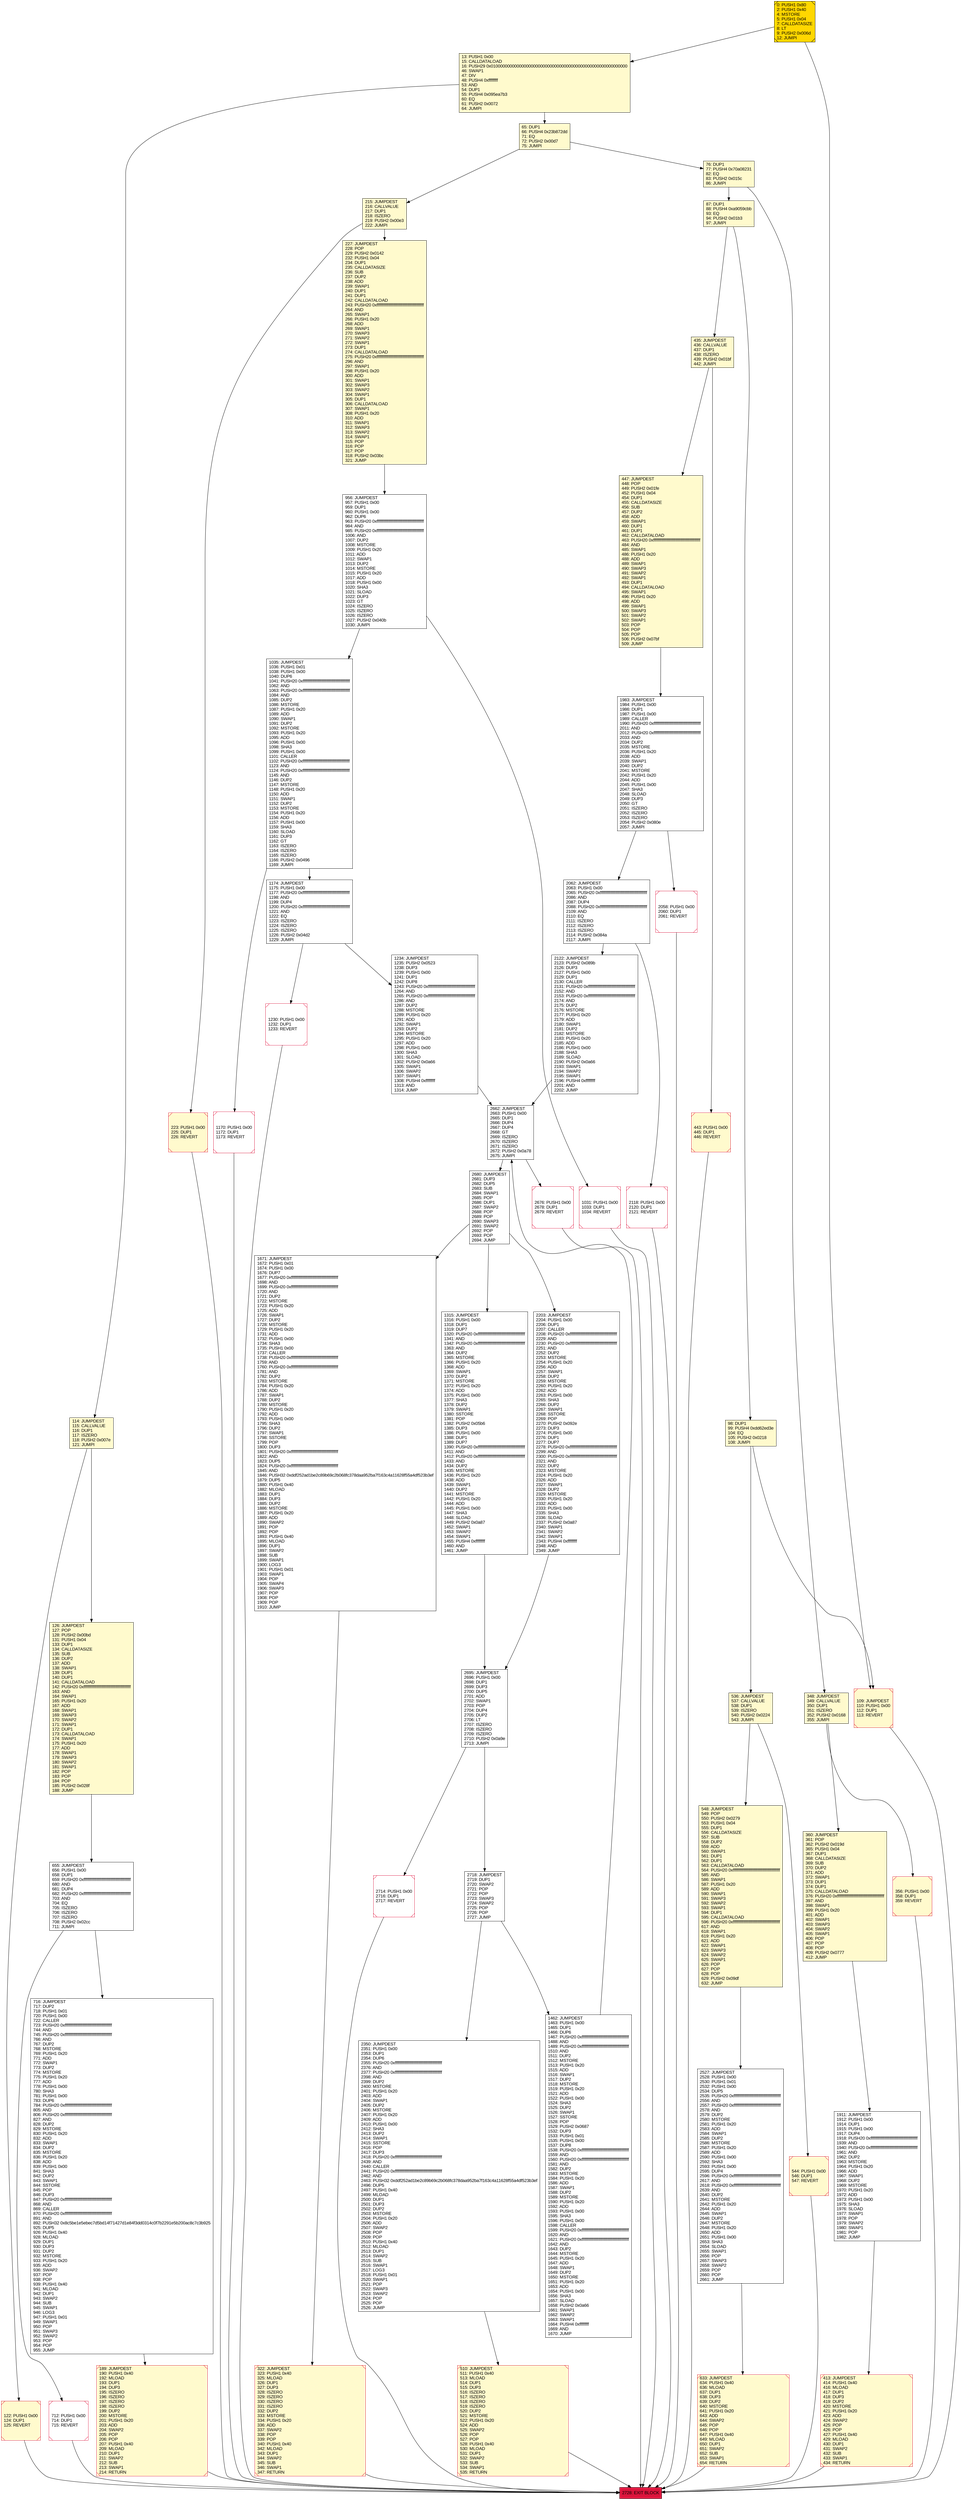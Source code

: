 digraph G {
bgcolor=transparent rankdir=UD;
node [shape=box style=filled color=black fillcolor=white fontname=arial fontcolor=black];
189 [label="189: JUMPDEST\l190: PUSH1 0x40\l192: MLOAD\l193: DUP1\l194: DUP3\l195: ISZERO\l196: ISZERO\l197: ISZERO\l198: ISZERO\l199: DUP2\l200: MSTORE\l201: PUSH1 0x20\l203: ADD\l204: SWAP2\l205: POP\l206: POP\l207: PUSH1 0x40\l209: MLOAD\l210: DUP1\l211: SWAP2\l212: SUB\l213: SWAP1\l214: RETURN\l" fillcolor=lemonchiffon shape=Msquare color=crimson ];
544 [label="544: PUSH1 0x00\l546: DUP1\l547: REVERT\l" fillcolor=lemonchiffon shape=Msquare color=crimson ];
215 [label="215: JUMPDEST\l216: CALLVALUE\l217: DUP1\l218: ISZERO\l219: PUSH2 0x00e3\l222: JUMPI\l" fillcolor=lemonchiffon ];
348 [label="348: JUMPDEST\l349: CALLVALUE\l350: DUP1\l351: ISZERO\l352: PUSH2 0x0168\l355: JUMPI\l" fillcolor=lemonchiffon ];
435 [label="435: JUMPDEST\l436: CALLVALUE\l437: DUP1\l438: ISZERO\l439: PUSH2 0x01bf\l442: JUMPI\l" fillcolor=lemonchiffon ];
956 [label="956: JUMPDEST\l957: PUSH1 0x00\l959: DUP1\l960: PUSH1 0x00\l962: DUP6\l963: PUSH20 0xffffffffffffffffffffffffffffffffffffffff\l984: AND\l985: PUSH20 0xffffffffffffffffffffffffffffffffffffffff\l1006: AND\l1007: DUP2\l1008: MSTORE\l1009: PUSH1 0x20\l1011: ADD\l1012: SWAP1\l1013: DUP2\l1014: MSTORE\l1015: PUSH1 0x20\l1017: ADD\l1018: PUSH1 0x00\l1020: SHA3\l1021: SLOAD\l1022: DUP3\l1023: GT\l1024: ISZERO\l1025: ISZERO\l1026: ISZERO\l1027: PUSH2 0x040b\l1030: JUMPI\l" ];
1234 [label="1234: JUMPDEST\l1235: PUSH2 0x0523\l1238: DUP3\l1239: PUSH1 0x00\l1241: DUP1\l1242: DUP8\l1243: PUSH20 0xffffffffffffffffffffffffffffffffffffffff\l1264: AND\l1265: PUSH20 0xffffffffffffffffffffffffffffffffffffffff\l1286: AND\l1287: DUP2\l1288: MSTORE\l1289: PUSH1 0x20\l1291: ADD\l1292: SWAP1\l1293: DUP2\l1294: MSTORE\l1295: PUSH1 0x20\l1297: ADD\l1298: PUSH1 0x00\l1300: SHA3\l1301: SLOAD\l1302: PUSH2 0x0a66\l1305: SWAP1\l1306: SWAP2\l1307: SWAP1\l1308: PUSH4 0xffffffff\l1313: AND\l1314: JUMP\l" ];
2122 [label="2122: JUMPDEST\l2123: PUSH2 0x089b\l2126: DUP3\l2127: PUSH1 0x00\l2129: DUP1\l2130: CALLER\l2131: PUSH20 0xffffffffffffffffffffffffffffffffffffffff\l2152: AND\l2153: PUSH20 0xffffffffffffffffffffffffffffffffffffffff\l2174: AND\l2175: DUP2\l2176: MSTORE\l2177: PUSH1 0x20\l2179: ADD\l2180: SWAP1\l2181: DUP2\l2182: MSTORE\l2183: PUSH1 0x20\l2185: ADD\l2186: PUSH1 0x00\l2188: SHA3\l2189: SLOAD\l2190: PUSH2 0x0a66\l2193: SWAP1\l2194: SWAP2\l2195: SWAP1\l2196: PUSH4 0xffffffff\l2201: AND\l2202: JUMP\l" ];
13 [label="13: PUSH1 0x00\l15: CALLDATALOAD\l16: PUSH29 0x0100000000000000000000000000000000000000000000000000000000\l46: SWAP1\l47: DIV\l48: PUSH4 0xffffffff\l53: AND\l54: DUP1\l55: PUSH4 0x095ea7b3\l60: EQ\l61: PUSH2 0x0072\l64: JUMPI\l" fillcolor=lemonchiffon ];
443 [label="443: PUSH1 0x00\l445: DUP1\l446: REVERT\l" fillcolor=lemonchiffon shape=Msquare color=crimson ];
1031 [label="1031: PUSH1 0x00\l1033: DUP1\l1034: REVERT\l" shape=Msquare color=crimson ];
1315 [label="1315: JUMPDEST\l1316: PUSH1 0x00\l1318: DUP1\l1319: DUP7\l1320: PUSH20 0xffffffffffffffffffffffffffffffffffffffff\l1341: AND\l1342: PUSH20 0xffffffffffffffffffffffffffffffffffffffff\l1363: AND\l1364: DUP2\l1365: MSTORE\l1366: PUSH1 0x20\l1368: ADD\l1369: SWAP1\l1370: DUP2\l1371: MSTORE\l1372: PUSH1 0x20\l1374: ADD\l1375: PUSH1 0x00\l1377: SHA3\l1378: DUP2\l1379: SWAP1\l1380: SSTORE\l1381: POP\l1382: PUSH2 0x05b6\l1385: DUP3\l1386: PUSH1 0x00\l1388: DUP1\l1389: DUP7\l1390: PUSH20 0xffffffffffffffffffffffffffffffffffffffff\l1411: AND\l1412: PUSH20 0xffffffffffffffffffffffffffffffffffffffff\l1433: AND\l1434: DUP2\l1435: MSTORE\l1436: PUSH1 0x20\l1438: ADD\l1439: SWAP1\l1440: DUP2\l1441: MSTORE\l1442: PUSH1 0x20\l1444: ADD\l1445: PUSH1 0x00\l1447: SHA3\l1448: SLOAD\l1449: PUSH2 0x0a87\l1452: SWAP1\l1453: SWAP2\l1454: SWAP1\l1455: PUSH4 0xffffffff\l1460: AND\l1461: JUMP\l" ];
2728 [label="2728: EXIT BLOCK\l" fillcolor=crimson ];
1671 [label="1671: JUMPDEST\l1672: PUSH1 0x01\l1674: PUSH1 0x00\l1676: DUP7\l1677: PUSH20 0xffffffffffffffffffffffffffffffffffffffff\l1698: AND\l1699: PUSH20 0xffffffffffffffffffffffffffffffffffffffff\l1720: AND\l1721: DUP2\l1722: MSTORE\l1723: PUSH1 0x20\l1725: ADD\l1726: SWAP1\l1727: DUP2\l1728: MSTORE\l1729: PUSH1 0x20\l1731: ADD\l1732: PUSH1 0x00\l1734: SHA3\l1735: PUSH1 0x00\l1737: CALLER\l1738: PUSH20 0xffffffffffffffffffffffffffffffffffffffff\l1759: AND\l1760: PUSH20 0xffffffffffffffffffffffffffffffffffffffff\l1781: AND\l1782: DUP2\l1783: MSTORE\l1784: PUSH1 0x20\l1786: ADD\l1787: SWAP1\l1788: DUP2\l1789: MSTORE\l1790: PUSH1 0x20\l1792: ADD\l1793: PUSH1 0x00\l1795: SHA3\l1796: DUP2\l1797: SWAP1\l1798: SSTORE\l1799: POP\l1800: DUP3\l1801: PUSH20 0xffffffffffffffffffffffffffffffffffffffff\l1822: AND\l1823: DUP5\l1824: PUSH20 0xffffffffffffffffffffffffffffffffffffffff\l1845: AND\l1846: PUSH32 0xddf252ad1be2c89b69c2b068fc378daa952ba7f163c4a11628f55a4df523b3ef\l1879: DUP5\l1880: PUSH1 0x40\l1882: MLOAD\l1883: DUP1\l1884: DUP3\l1885: DUP2\l1886: MSTORE\l1887: PUSH1 0x20\l1889: ADD\l1890: SWAP2\l1891: POP\l1892: POP\l1893: PUSH1 0x40\l1895: MLOAD\l1896: DUP1\l1897: SWAP2\l1898: SUB\l1899: SWAP1\l1900: LOG3\l1901: PUSH1 0x01\l1903: SWAP1\l1904: POP\l1905: SWAP4\l1906: SWAP3\l1907: POP\l1908: POP\l1909: POP\l1910: JUMP\l" ];
548 [label="548: JUMPDEST\l549: POP\l550: PUSH2 0x0279\l553: PUSH1 0x04\l555: DUP1\l556: CALLDATASIZE\l557: SUB\l558: DUP2\l559: ADD\l560: SWAP1\l561: DUP1\l562: DUP1\l563: CALLDATALOAD\l564: PUSH20 0xffffffffffffffffffffffffffffffffffffffff\l585: AND\l586: SWAP1\l587: PUSH1 0x20\l589: ADD\l590: SWAP1\l591: SWAP3\l592: SWAP2\l593: SWAP1\l594: DUP1\l595: CALLDATALOAD\l596: PUSH20 0xffffffffffffffffffffffffffffffffffffffff\l617: AND\l618: SWAP1\l619: PUSH1 0x20\l621: ADD\l622: SWAP1\l623: SWAP3\l624: SWAP2\l625: SWAP1\l626: POP\l627: POP\l628: POP\l629: PUSH2 0x09df\l632: JUMP\l" fillcolor=lemonchiffon ];
2058 [label="2058: PUSH1 0x00\l2060: DUP1\l2061: REVERT\l" shape=Msquare color=crimson ];
413 [label="413: JUMPDEST\l414: PUSH1 0x40\l416: MLOAD\l417: DUP1\l418: DUP3\l419: DUP2\l420: MSTORE\l421: PUSH1 0x20\l423: ADD\l424: SWAP2\l425: POP\l426: POP\l427: PUSH1 0x40\l429: MLOAD\l430: DUP1\l431: SWAP2\l432: SUB\l433: SWAP1\l434: RETURN\l" fillcolor=lemonchiffon shape=Msquare color=crimson ];
1170 [label="1170: PUSH1 0x00\l1172: DUP1\l1173: REVERT\l" shape=Msquare color=crimson ];
76 [label="76: DUP1\l77: PUSH4 0x70a08231\l82: EQ\l83: PUSH2 0x015c\l86: JUMPI\l" fillcolor=lemonchiffon ];
536 [label="536: JUMPDEST\l537: CALLVALUE\l538: DUP1\l539: ISZERO\l540: PUSH2 0x0224\l543: JUMPI\l" fillcolor=lemonchiffon ];
2714 [label="2714: PUSH1 0x00\l2716: DUP1\l2717: REVERT\l" shape=Msquare color=crimson ];
655 [label="655: JUMPDEST\l656: PUSH1 0x00\l658: DUP1\l659: PUSH20 0xffffffffffffffffffffffffffffffffffffffff\l680: AND\l681: DUP4\l682: PUSH20 0xffffffffffffffffffffffffffffffffffffffff\l703: AND\l704: EQ\l705: ISZERO\l706: ISZERO\l707: ISZERO\l708: PUSH2 0x02cc\l711: JUMPI\l" ];
2203 [label="2203: JUMPDEST\l2204: PUSH1 0x00\l2206: DUP1\l2207: CALLER\l2208: PUSH20 0xffffffffffffffffffffffffffffffffffffffff\l2229: AND\l2230: PUSH20 0xffffffffffffffffffffffffffffffffffffffff\l2251: AND\l2252: DUP2\l2253: MSTORE\l2254: PUSH1 0x20\l2256: ADD\l2257: SWAP1\l2258: DUP2\l2259: MSTORE\l2260: PUSH1 0x20\l2262: ADD\l2263: PUSH1 0x00\l2265: SHA3\l2266: DUP2\l2267: SWAP1\l2268: SSTORE\l2269: POP\l2270: PUSH2 0x092e\l2273: DUP3\l2274: PUSH1 0x00\l2276: DUP1\l2277: DUP7\l2278: PUSH20 0xffffffffffffffffffffffffffffffffffffffff\l2299: AND\l2300: PUSH20 0xffffffffffffffffffffffffffffffffffffffff\l2321: AND\l2322: DUP2\l2323: MSTORE\l2324: PUSH1 0x20\l2326: ADD\l2327: SWAP1\l2328: DUP2\l2329: MSTORE\l2330: PUSH1 0x20\l2332: ADD\l2333: PUSH1 0x00\l2335: SHA3\l2336: SLOAD\l2337: PUSH2 0x0a87\l2340: SWAP1\l2341: SWAP2\l2342: SWAP1\l2343: PUSH4 0xffffffff\l2348: AND\l2349: JUMP\l" ];
510 [label="510: JUMPDEST\l511: PUSH1 0x40\l513: MLOAD\l514: DUP1\l515: DUP3\l516: ISZERO\l517: ISZERO\l518: ISZERO\l519: ISZERO\l520: DUP2\l521: MSTORE\l522: PUSH1 0x20\l524: ADD\l525: SWAP2\l526: POP\l527: POP\l528: PUSH1 0x40\l530: MLOAD\l531: DUP1\l532: SWAP2\l533: SUB\l534: SWAP1\l535: RETURN\l" fillcolor=lemonchiffon shape=Msquare color=crimson ];
2062 [label="2062: JUMPDEST\l2063: PUSH1 0x00\l2065: PUSH20 0xffffffffffffffffffffffffffffffffffffffff\l2086: AND\l2087: DUP4\l2088: PUSH20 0xffffffffffffffffffffffffffffffffffffffff\l2109: AND\l2110: EQ\l2111: ISZERO\l2112: ISZERO\l2113: ISZERO\l2114: PUSH2 0x084a\l2117: JUMPI\l" ];
356 [label="356: PUSH1 0x00\l358: DUP1\l359: REVERT\l" fillcolor=lemonchiffon shape=Msquare color=crimson ];
2662 [label="2662: JUMPDEST\l2663: PUSH1 0x00\l2665: DUP1\l2666: DUP4\l2667: DUP4\l2668: GT\l2669: ISZERO\l2670: ISZERO\l2671: ISZERO\l2672: PUSH2 0x0a78\l2675: JUMPI\l" ];
1462 [label="1462: JUMPDEST\l1463: PUSH1 0x00\l1465: DUP1\l1466: DUP6\l1467: PUSH20 0xffffffffffffffffffffffffffffffffffffffff\l1488: AND\l1489: PUSH20 0xffffffffffffffffffffffffffffffffffffffff\l1510: AND\l1511: DUP2\l1512: MSTORE\l1513: PUSH1 0x20\l1515: ADD\l1516: SWAP1\l1517: DUP2\l1518: MSTORE\l1519: PUSH1 0x20\l1521: ADD\l1522: PUSH1 0x00\l1524: SHA3\l1525: DUP2\l1526: SWAP1\l1527: SSTORE\l1528: POP\l1529: PUSH2 0x0687\l1532: DUP3\l1533: PUSH1 0x01\l1535: PUSH1 0x00\l1537: DUP8\l1538: PUSH20 0xffffffffffffffffffffffffffffffffffffffff\l1559: AND\l1560: PUSH20 0xffffffffffffffffffffffffffffffffffffffff\l1581: AND\l1582: DUP2\l1583: MSTORE\l1584: PUSH1 0x20\l1586: ADD\l1587: SWAP1\l1588: DUP2\l1589: MSTORE\l1590: PUSH1 0x20\l1592: ADD\l1593: PUSH1 0x00\l1595: SHA3\l1596: PUSH1 0x00\l1598: CALLER\l1599: PUSH20 0xffffffffffffffffffffffffffffffffffffffff\l1620: AND\l1621: PUSH20 0xffffffffffffffffffffffffffffffffffffffff\l1642: AND\l1643: DUP2\l1644: MSTORE\l1645: PUSH1 0x20\l1647: ADD\l1648: SWAP1\l1649: DUP2\l1650: MSTORE\l1651: PUSH1 0x20\l1653: ADD\l1654: PUSH1 0x00\l1656: SHA3\l1657: SLOAD\l1658: PUSH2 0x0a66\l1661: SWAP1\l1662: SWAP2\l1663: SWAP1\l1664: PUSH4 0xffffffff\l1669: AND\l1670: JUMP\l" ];
1035 [label="1035: JUMPDEST\l1036: PUSH1 0x01\l1038: PUSH1 0x00\l1040: DUP6\l1041: PUSH20 0xffffffffffffffffffffffffffffffffffffffff\l1062: AND\l1063: PUSH20 0xffffffffffffffffffffffffffffffffffffffff\l1084: AND\l1085: DUP2\l1086: MSTORE\l1087: PUSH1 0x20\l1089: ADD\l1090: SWAP1\l1091: DUP2\l1092: MSTORE\l1093: PUSH1 0x20\l1095: ADD\l1096: PUSH1 0x00\l1098: SHA3\l1099: PUSH1 0x00\l1101: CALLER\l1102: PUSH20 0xffffffffffffffffffffffffffffffffffffffff\l1123: AND\l1124: PUSH20 0xffffffffffffffffffffffffffffffffffffffff\l1145: AND\l1146: DUP2\l1147: MSTORE\l1148: PUSH1 0x20\l1150: ADD\l1151: SWAP1\l1152: DUP2\l1153: MSTORE\l1154: PUSH1 0x20\l1156: ADD\l1157: PUSH1 0x00\l1159: SHA3\l1160: SLOAD\l1161: DUP3\l1162: GT\l1163: ISZERO\l1164: ISZERO\l1165: ISZERO\l1166: PUSH2 0x0496\l1169: JUMPI\l" ];
633 [label="633: JUMPDEST\l634: PUSH1 0x40\l636: MLOAD\l637: DUP1\l638: DUP3\l639: DUP2\l640: MSTORE\l641: PUSH1 0x20\l643: ADD\l644: SWAP2\l645: POP\l646: POP\l647: PUSH1 0x40\l649: MLOAD\l650: DUP1\l651: SWAP2\l652: SUB\l653: SWAP1\l654: RETURN\l" fillcolor=lemonchiffon shape=Msquare color=crimson ];
716 [label="716: JUMPDEST\l717: DUP2\l718: PUSH1 0x01\l720: PUSH1 0x00\l722: CALLER\l723: PUSH20 0xffffffffffffffffffffffffffffffffffffffff\l744: AND\l745: PUSH20 0xffffffffffffffffffffffffffffffffffffffff\l766: AND\l767: DUP2\l768: MSTORE\l769: PUSH1 0x20\l771: ADD\l772: SWAP1\l773: DUP2\l774: MSTORE\l775: PUSH1 0x20\l777: ADD\l778: PUSH1 0x00\l780: SHA3\l781: PUSH1 0x00\l783: DUP6\l784: PUSH20 0xffffffffffffffffffffffffffffffffffffffff\l805: AND\l806: PUSH20 0xffffffffffffffffffffffffffffffffffffffff\l827: AND\l828: DUP2\l829: MSTORE\l830: PUSH1 0x20\l832: ADD\l833: SWAP1\l834: DUP2\l835: MSTORE\l836: PUSH1 0x20\l838: ADD\l839: PUSH1 0x00\l841: SHA3\l842: DUP2\l843: SWAP1\l844: SSTORE\l845: POP\l846: DUP3\l847: PUSH20 0xffffffffffffffffffffffffffffffffffffffff\l868: AND\l869: CALLER\l870: PUSH20 0xffffffffffffffffffffffffffffffffffffffff\l891: AND\l892: PUSH32 0x8c5be1e5ebec7d5bd14f71427d1e84f3dd0314c0f7b2291e5b200ac8c7c3b925\l925: DUP5\l926: PUSH1 0x40\l928: MLOAD\l929: DUP1\l930: DUP3\l931: DUP2\l932: MSTORE\l933: PUSH1 0x20\l935: ADD\l936: SWAP2\l937: POP\l938: POP\l939: PUSH1 0x40\l941: MLOAD\l942: DUP1\l943: SWAP2\l944: SUB\l945: SWAP1\l946: LOG3\l947: PUSH1 0x01\l949: SWAP1\l950: POP\l951: SWAP3\l952: SWAP2\l953: POP\l954: POP\l955: JUMP\l" ];
1174 [label="1174: JUMPDEST\l1175: PUSH1 0x00\l1177: PUSH20 0xffffffffffffffffffffffffffffffffffffffff\l1198: AND\l1199: DUP4\l1200: PUSH20 0xffffffffffffffffffffffffffffffffffffffff\l1221: AND\l1222: EQ\l1223: ISZERO\l1224: ISZERO\l1225: ISZERO\l1226: PUSH2 0x04d2\l1229: JUMPI\l" ];
65 [label="65: DUP1\l66: PUSH4 0x23b872dd\l71: EQ\l72: PUSH2 0x00d7\l75: JUMPI\l" fillcolor=lemonchiffon ];
87 [label="87: DUP1\l88: PUSH4 0xa9059cbb\l93: EQ\l94: PUSH2 0x01b3\l97: JUMPI\l" fillcolor=lemonchiffon ];
2676 [label="2676: PUSH1 0x00\l2678: DUP1\l2679: REVERT\l" shape=Msquare color=crimson ];
2527 [label="2527: JUMPDEST\l2528: PUSH1 0x00\l2530: PUSH1 0x01\l2532: PUSH1 0x00\l2534: DUP5\l2535: PUSH20 0xffffffffffffffffffffffffffffffffffffffff\l2556: AND\l2557: PUSH20 0xffffffffffffffffffffffffffffffffffffffff\l2578: AND\l2579: DUP2\l2580: MSTORE\l2581: PUSH1 0x20\l2583: ADD\l2584: SWAP1\l2585: DUP2\l2586: MSTORE\l2587: PUSH1 0x20\l2589: ADD\l2590: PUSH1 0x00\l2592: SHA3\l2593: PUSH1 0x00\l2595: DUP4\l2596: PUSH20 0xffffffffffffffffffffffffffffffffffffffff\l2617: AND\l2618: PUSH20 0xffffffffffffffffffffffffffffffffffffffff\l2639: AND\l2640: DUP2\l2641: MSTORE\l2642: PUSH1 0x20\l2644: ADD\l2645: SWAP1\l2646: DUP2\l2647: MSTORE\l2648: PUSH1 0x20\l2650: ADD\l2651: PUSH1 0x00\l2653: SHA3\l2654: SLOAD\l2655: SWAP1\l2656: POP\l2657: SWAP3\l2658: SWAP2\l2659: POP\l2660: POP\l2661: JUMP\l" ];
122 [label="122: PUSH1 0x00\l124: DUP1\l125: REVERT\l" fillcolor=lemonchiffon shape=Msquare color=crimson ];
227 [label="227: JUMPDEST\l228: POP\l229: PUSH2 0x0142\l232: PUSH1 0x04\l234: DUP1\l235: CALLDATASIZE\l236: SUB\l237: DUP2\l238: ADD\l239: SWAP1\l240: DUP1\l241: DUP1\l242: CALLDATALOAD\l243: PUSH20 0xffffffffffffffffffffffffffffffffffffffff\l264: AND\l265: SWAP1\l266: PUSH1 0x20\l268: ADD\l269: SWAP1\l270: SWAP3\l271: SWAP2\l272: SWAP1\l273: DUP1\l274: CALLDATALOAD\l275: PUSH20 0xffffffffffffffffffffffffffffffffffffffff\l296: AND\l297: SWAP1\l298: PUSH1 0x20\l300: ADD\l301: SWAP1\l302: SWAP3\l303: SWAP2\l304: SWAP1\l305: DUP1\l306: CALLDATALOAD\l307: SWAP1\l308: PUSH1 0x20\l310: ADD\l311: SWAP1\l312: SWAP3\l313: SWAP2\l314: SWAP1\l315: POP\l316: POP\l317: POP\l318: PUSH2 0x03bc\l321: JUMP\l" fillcolor=lemonchiffon ];
1911 [label="1911: JUMPDEST\l1912: PUSH1 0x00\l1914: DUP1\l1915: PUSH1 0x00\l1917: DUP4\l1918: PUSH20 0xffffffffffffffffffffffffffffffffffffffff\l1939: AND\l1940: PUSH20 0xffffffffffffffffffffffffffffffffffffffff\l1961: AND\l1962: DUP2\l1963: MSTORE\l1964: PUSH1 0x20\l1966: ADD\l1967: SWAP1\l1968: DUP2\l1969: MSTORE\l1970: PUSH1 0x20\l1972: ADD\l1973: PUSH1 0x00\l1975: SHA3\l1976: SLOAD\l1977: SWAP1\l1978: POP\l1979: SWAP2\l1980: SWAP1\l1981: POP\l1982: JUMP\l" ];
98 [label="98: DUP1\l99: PUSH4 0xdd62ed3e\l104: EQ\l105: PUSH2 0x0218\l108: JUMPI\l" fillcolor=lemonchiffon ];
126 [label="126: JUMPDEST\l127: POP\l128: PUSH2 0x00bd\l131: PUSH1 0x04\l133: DUP1\l134: CALLDATASIZE\l135: SUB\l136: DUP2\l137: ADD\l138: SWAP1\l139: DUP1\l140: DUP1\l141: CALLDATALOAD\l142: PUSH20 0xffffffffffffffffffffffffffffffffffffffff\l163: AND\l164: SWAP1\l165: PUSH1 0x20\l167: ADD\l168: SWAP1\l169: SWAP3\l170: SWAP2\l171: SWAP1\l172: DUP1\l173: CALLDATALOAD\l174: SWAP1\l175: PUSH1 0x20\l177: ADD\l178: SWAP1\l179: SWAP3\l180: SWAP2\l181: SWAP1\l182: POP\l183: POP\l184: POP\l185: PUSH2 0x028f\l188: JUMP\l" fillcolor=lemonchiffon ];
2118 [label="2118: PUSH1 0x00\l2120: DUP1\l2121: REVERT\l" shape=Msquare color=crimson ];
109 [label="109: JUMPDEST\l110: PUSH1 0x00\l112: DUP1\l113: REVERT\l" fillcolor=lemonchiffon shape=Msquare color=crimson ];
0 [label="0: PUSH1 0x80\l2: PUSH1 0x40\l4: MSTORE\l5: PUSH1 0x04\l7: CALLDATASIZE\l8: LT\l9: PUSH2 0x006d\l12: JUMPI\l" fillcolor=lemonchiffon shape=Msquare fillcolor=gold ];
712 [label="712: PUSH1 0x00\l714: DUP1\l715: REVERT\l" shape=Msquare color=crimson ];
114 [label="114: JUMPDEST\l115: CALLVALUE\l116: DUP1\l117: ISZERO\l118: PUSH2 0x007e\l121: JUMPI\l" fillcolor=lemonchiffon ];
1230 [label="1230: PUSH1 0x00\l1232: DUP1\l1233: REVERT\l" shape=Msquare color=crimson ];
2695 [label="2695: JUMPDEST\l2696: PUSH1 0x00\l2698: DUP1\l2699: DUP3\l2700: DUP5\l2701: ADD\l2702: SWAP1\l2703: POP\l2704: DUP4\l2705: DUP2\l2706: LT\l2707: ISZERO\l2708: ISZERO\l2709: ISZERO\l2710: PUSH2 0x0a9e\l2713: JUMPI\l" ];
2350 [label="2350: JUMPDEST\l2351: PUSH1 0x00\l2353: DUP1\l2354: DUP6\l2355: PUSH20 0xffffffffffffffffffffffffffffffffffffffff\l2376: AND\l2377: PUSH20 0xffffffffffffffffffffffffffffffffffffffff\l2398: AND\l2399: DUP2\l2400: MSTORE\l2401: PUSH1 0x20\l2403: ADD\l2404: SWAP1\l2405: DUP2\l2406: MSTORE\l2407: PUSH1 0x20\l2409: ADD\l2410: PUSH1 0x00\l2412: SHA3\l2413: DUP2\l2414: SWAP1\l2415: SSTORE\l2416: POP\l2417: DUP3\l2418: PUSH20 0xffffffffffffffffffffffffffffffffffffffff\l2439: AND\l2440: CALLER\l2441: PUSH20 0xffffffffffffffffffffffffffffffffffffffff\l2462: AND\l2463: PUSH32 0xddf252ad1be2c89b69c2b068fc378daa952ba7f163c4a11628f55a4df523b3ef\l2496: DUP5\l2497: PUSH1 0x40\l2499: MLOAD\l2500: DUP1\l2501: DUP3\l2502: DUP2\l2503: MSTORE\l2504: PUSH1 0x20\l2506: ADD\l2507: SWAP2\l2508: POP\l2509: POP\l2510: PUSH1 0x40\l2512: MLOAD\l2513: DUP1\l2514: SWAP2\l2515: SUB\l2516: SWAP1\l2517: LOG3\l2518: PUSH1 0x01\l2520: SWAP1\l2521: POP\l2522: SWAP3\l2523: SWAP2\l2524: POP\l2525: POP\l2526: JUMP\l" ];
2680 [label="2680: JUMPDEST\l2681: DUP3\l2682: DUP5\l2683: SUB\l2684: SWAP1\l2685: POP\l2686: DUP1\l2687: SWAP2\l2688: POP\l2689: POP\l2690: SWAP3\l2691: SWAP2\l2692: POP\l2693: POP\l2694: JUMP\l" ];
2718 [label="2718: JUMPDEST\l2719: DUP1\l2720: SWAP2\l2721: POP\l2722: POP\l2723: SWAP3\l2724: SWAP2\l2725: POP\l2726: POP\l2727: JUMP\l" ];
1983 [label="1983: JUMPDEST\l1984: PUSH1 0x00\l1986: DUP1\l1987: PUSH1 0x00\l1989: CALLER\l1990: PUSH20 0xffffffffffffffffffffffffffffffffffffffff\l2011: AND\l2012: PUSH20 0xffffffffffffffffffffffffffffffffffffffff\l2033: AND\l2034: DUP2\l2035: MSTORE\l2036: PUSH1 0x20\l2038: ADD\l2039: SWAP1\l2040: DUP2\l2041: MSTORE\l2042: PUSH1 0x20\l2044: ADD\l2045: PUSH1 0x00\l2047: SHA3\l2048: SLOAD\l2049: DUP3\l2050: GT\l2051: ISZERO\l2052: ISZERO\l2053: ISZERO\l2054: PUSH2 0x080e\l2057: JUMPI\l" ];
360 [label="360: JUMPDEST\l361: POP\l362: PUSH2 0x019d\l365: PUSH1 0x04\l367: DUP1\l368: CALLDATASIZE\l369: SUB\l370: DUP2\l371: ADD\l372: SWAP1\l373: DUP1\l374: DUP1\l375: CALLDATALOAD\l376: PUSH20 0xffffffffffffffffffffffffffffffffffffffff\l397: AND\l398: SWAP1\l399: PUSH1 0x20\l401: ADD\l402: SWAP1\l403: SWAP3\l404: SWAP2\l405: SWAP1\l406: POP\l407: POP\l408: POP\l409: PUSH2 0x0777\l412: JUMP\l" fillcolor=lemonchiffon ];
447 [label="447: JUMPDEST\l448: POP\l449: PUSH2 0x01fe\l452: PUSH1 0x04\l454: DUP1\l455: CALLDATASIZE\l456: SUB\l457: DUP2\l458: ADD\l459: SWAP1\l460: DUP1\l461: DUP1\l462: CALLDATALOAD\l463: PUSH20 0xffffffffffffffffffffffffffffffffffffffff\l484: AND\l485: SWAP1\l486: PUSH1 0x20\l488: ADD\l489: SWAP1\l490: SWAP3\l491: SWAP2\l492: SWAP1\l493: DUP1\l494: CALLDATALOAD\l495: SWAP1\l496: PUSH1 0x20\l498: ADD\l499: SWAP1\l500: SWAP3\l501: SWAP2\l502: SWAP1\l503: POP\l504: POP\l505: POP\l506: PUSH2 0x07bf\l509: JUMP\l" fillcolor=lemonchiffon ];
223 [label="223: PUSH1 0x00\l225: DUP1\l226: REVERT\l" fillcolor=lemonchiffon shape=Msquare color=crimson ];
322 [label="322: JUMPDEST\l323: PUSH1 0x40\l325: MLOAD\l326: DUP1\l327: DUP3\l328: ISZERO\l329: ISZERO\l330: ISZERO\l331: ISZERO\l332: DUP2\l333: MSTORE\l334: PUSH1 0x20\l336: ADD\l337: SWAP2\l338: POP\l339: POP\l340: PUSH1 0x40\l342: MLOAD\l343: DUP1\l344: SWAP2\l345: SUB\l346: SWAP1\l347: RETURN\l" fillcolor=lemonchiffon shape=Msquare color=crimson ];
0 -> 109;
2058 -> 2728;
2718 -> 2350;
413 -> 2728;
435 -> 443;
447 -> 1983;
114 -> 126;
1031 -> 2728;
1462 -> 2662;
98 -> 109;
655 -> 716;
2527 -> 633;
2662 -> 2676;
2714 -> 2728;
360 -> 1911;
1035 -> 1174;
1170 -> 2728;
2695 -> 2718;
536 -> 548;
2062 -> 2118;
126 -> 655;
189 -> 2728;
544 -> 2728;
655 -> 712;
2203 -> 2695;
956 -> 1031;
2680 -> 2203;
114 -> 122;
87 -> 98;
443 -> 2728;
2350 -> 510;
536 -> 544;
1983 -> 2062;
2662 -> 2680;
76 -> 348;
2718 -> 1462;
1174 -> 1230;
109 -> 2728;
712 -> 2728;
87 -> 435;
1174 -> 1234;
1230 -> 2728;
1315 -> 2695;
13 -> 65;
348 -> 356;
227 -> 956;
1911 -> 413;
716 -> 189;
2118 -> 2728;
65 -> 215;
1234 -> 2662;
2122 -> 2662;
98 -> 536;
2062 -> 2122;
2695 -> 2714;
223 -> 2728;
322 -> 2728;
1671 -> 322;
2680 -> 1315;
2680 -> 1671;
1983 -> 2058;
215 -> 227;
956 -> 1035;
76 -> 87;
633 -> 2728;
65 -> 76;
510 -> 2728;
435 -> 447;
356 -> 2728;
13 -> 114;
548 -> 2527;
0 -> 13;
122 -> 2728;
1035 -> 1170;
348 -> 360;
215 -> 223;
2676 -> 2728;
}